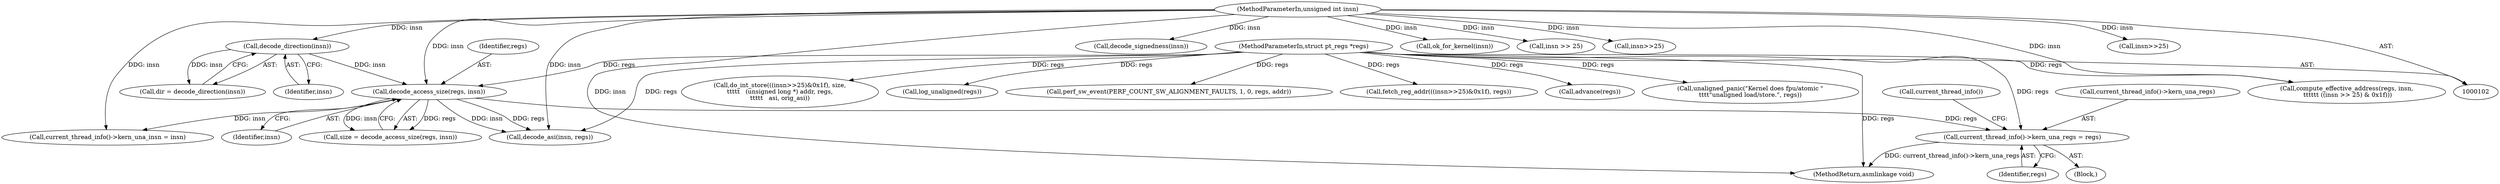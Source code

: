 digraph "0_linux_a8b0ca17b80e92faab46ee7179ba9e99ccb61233_39@API" {
"1000119" [label="(Call,current_thread_info()->kern_una_regs = regs)"];
"1000114" [label="(Call,decode_access_size(regs, insn))"];
"1000103" [label="(MethodParameterIn,struct pt_regs *regs)"];
"1000109" [label="(Call,decode_direction(insn))"];
"1000104" [label="(MethodParameterIn,unsigned int insn)"];
"1000126" [label="(Call,current_thread_info())"];
"1000221" [label="(Call,decode_signedness(insn))"];
"1000297" [label="(MethodReturn,asmlinkage void)"];
"1000180" [label="(Call,perf_sw_event(PERF_COUNT_SW_ALIGNMENT_FAULTS, 1, 0, regs, addr))"];
"1000206" [label="(Call,fetch_reg_addr(((insn>>25)&0x1f), regs))"];
"1000104" [label="(MethodParameterIn,unsigned int insn)"];
"1000109" [label="(Call,decode_direction(insn))"];
"1000295" [label="(Call,advance(regs))"];
"1000110" [label="(Identifier,insn)"];
"1000120" [label="(Call,current_thread_info()->kern_una_regs)"];
"1000119" [label="(Call,current_thread_info()->kern_una_regs = regs)"];
"1000160" [label="(Call,unaligned_panic(\"Kernel does fpu/atomic \"\n\t\t\t\t\"unaligned load/store.\", regs))"];
"1000124" [label="(Call,current_thread_info()->kern_una_insn = insn)"];
"1000133" [label="(Call,decode_asi(insn, regs))"];
"1000107" [label="(Call,dir = decode_direction(insn))"];
"1000112" [label="(Call,size = decode_access_size(regs, insn))"];
"1000103" [label="(MethodParameterIn,struct pt_regs *regs)"];
"1000149" [label="(Call,ok_for_kernel(insn))"];
"1000116" [label="(Identifier,insn)"];
"1000115" [label="(Identifier,regs)"];
"1000272" [label="(Call,do_int_store(((insn>>25)&0x1f), size,\n\t\t\t\t\t   (unsigned long *) addr, regs,\n\t\t\t\t\t   asi, orig_asi))"];
"1000176" [label="(Call,insn >> 25)"];
"1000274" [label="(Call,insn>>25)"];
"1000114" [label="(Call,decode_access_size(regs, insn))"];
"1000105" [label="(Block,)"];
"1000172" [label="(Call,compute_effective_address(regs, insn,\n \t\t\t\t\t\t ((insn >> 25) & 0x1f)))"];
"1000208" [label="(Call,insn>>25)"];
"1000123" [label="(Identifier,regs)"];
"1000144" [label="(Call,log_unaligned(regs))"];
"1000119" -> "1000105"  [label="AST: "];
"1000119" -> "1000123"  [label="CFG: "];
"1000120" -> "1000119"  [label="AST: "];
"1000123" -> "1000119"  [label="AST: "];
"1000126" -> "1000119"  [label="CFG: "];
"1000119" -> "1000297"  [label="DDG: current_thread_info()->kern_una_regs"];
"1000114" -> "1000119"  [label="DDG: regs"];
"1000103" -> "1000119"  [label="DDG: regs"];
"1000114" -> "1000112"  [label="AST: "];
"1000114" -> "1000116"  [label="CFG: "];
"1000115" -> "1000114"  [label="AST: "];
"1000116" -> "1000114"  [label="AST: "];
"1000112" -> "1000114"  [label="CFG: "];
"1000114" -> "1000112"  [label="DDG: regs"];
"1000114" -> "1000112"  [label="DDG: insn"];
"1000103" -> "1000114"  [label="DDG: regs"];
"1000109" -> "1000114"  [label="DDG: insn"];
"1000104" -> "1000114"  [label="DDG: insn"];
"1000114" -> "1000124"  [label="DDG: insn"];
"1000114" -> "1000133"  [label="DDG: insn"];
"1000114" -> "1000133"  [label="DDG: regs"];
"1000103" -> "1000102"  [label="AST: "];
"1000103" -> "1000297"  [label="DDG: regs"];
"1000103" -> "1000133"  [label="DDG: regs"];
"1000103" -> "1000144"  [label="DDG: regs"];
"1000103" -> "1000160"  [label="DDG: regs"];
"1000103" -> "1000172"  [label="DDG: regs"];
"1000103" -> "1000180"  [label="DDG: regs"];
"1000103" -> "1000206"  [label="DDG: regs"];
"1000103" -> "1000272"  [label="DDG: regs"];
"1000103" -> "1000295"  [label="DDG: regs"];
"1000109" -> "1000107"  [label="AST: "];
"1000109" -> "1000110"  [label="CFG: "];
"1000110" -> "1000109"  [label="AST: "];
"1000107" -> "1000109"  [label="CFG: "];
"1000109" -> "1000107"  [label="DDG: insn"];
"1000104" -> "1000109"  [label="DDG: insn"];
"1000104" -> "1000102"  [label="AST: "];
"1000104" -> "1000297"  [label="DDG: insn"];
"1000104" -> "1000124"  [label="DDG: insn"];
"1000104" -> "1000133"  [label="DDG: insn"];
"1000104" -> "1000149"  [label="DDG: insn"];
"1000104" -> "1000172"  [label="DDG: insn"];
"1000104" -> "1000176"  [label="DDG: insn"];
"1000104" -> "1000208"  [label="DDG: insn"];
"1000104" -> "1000221"  [label="DDG: insn"];
"1000104" -> "1000274"  [label="DDG: insn"];
}
